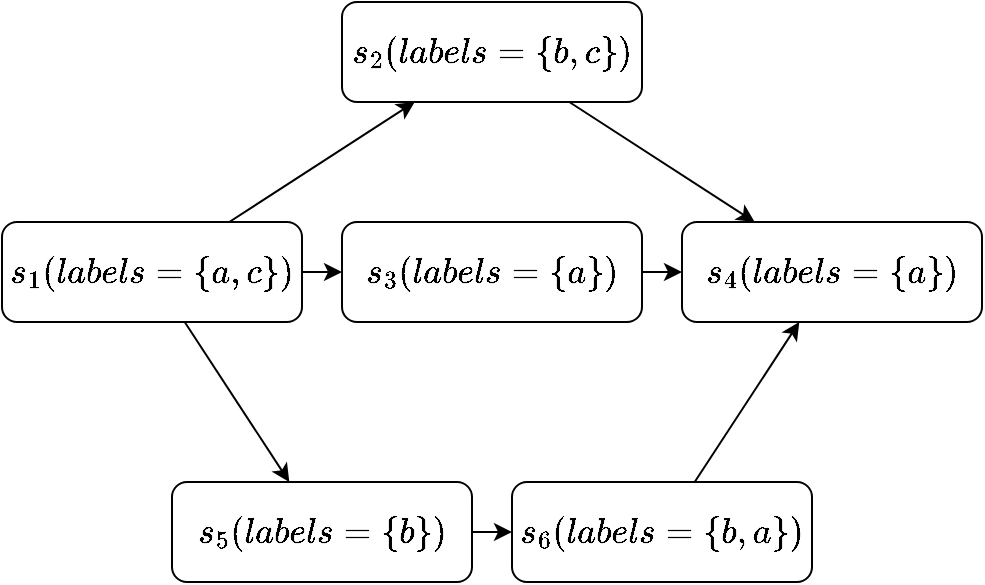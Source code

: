 <mxfile version="13.7.7" type="device" pages="2"><diagram id="LszrhgxwhSpWL1BFKSLA" name="Page-1"><mxGraphModel dx="813" dy="407" grid="1" gridSize="10" guides="1" tooltips="1" connect="1" arrows="1" fold="1" page="1" pageScale="1" pageWidth="850" pageHeight="1100" math="1" shadow="0"><root><mxCell id="0"/><mxCell id="1" parent="0"/><mxCell id="jBVH2BUNRCZcAchBXvPY-4" value="$$s_2(&lt;br style=&quot;font-size: 15px;&quot;&gt;labels=\{b, c\})$$" style="rounded=1;whiteSpace=wrap;html=1;fontSize=15;" vertex="1" parent="1"><mxGeometry x="280" y="170" width="150" height="50" as="geometry"/></mxCell><mxCell id="jBVH2BUNRCZcAchBXvPY-7" value="" style="endArrow=classic;html=1;fontSize=15;" edge="1" parent="1" source="jBVH2BUNRCZcAchBXvPY-1" target="jBVH2BUNRCZcAchBXvPY-5"><mxGeometry width="50" height="50" relative="1" as="geometry"><mxPoint x="220" y="160" as="sourcePoint"/><mxPoint x="270" y="110" as="targetPoint"/></mxGeometry></mxCell><mxCell id="jBVH2BUNRCZcAchBXvPY-9" value="" style="endArrow=classic;html=1;fontSize=15;" edge="1" parent="1" source="jBVH2BUNRCZcAchBXvPY-6" target="jBVH2BUNRCZcAchBXvPY-3"><mxGeometry width="50" height="50" relative="1" as="geometry"><mxPoint x="320" y="450" as="sourcePoint"/><mxPoint x="380" y="450" as="targetPoint"/></mxGeometry></mxCell><mxCell id="jBVH2BUNRCZcAchBXvPY-10" value="" style="endArrow=classic;html=1;fontSize=15;" edge="1" parent="1" source="jBVH2BUNRCZcAchBXvPY-1" target="jBVH2BUNRCZcAchBXvPY-4"><mxGeometry width="50" height="50" relative="1" as="geometry"><mxPoint x="198.846" y="350" as="sourcePoint"/><mxPoint x="231.154" y="420" as="targetPoint"/></mxGeometry></mxCell><mxCell id="jBVH2BUNRCZcAchBXvPY-11" value="" style="endArrow=classic;html=1;fontSize=15;" edge="1" parent="1" source="jBVH2BUNRCZcAchBXvPY-4" target="jBVH2BUNRCZcAchBXvPY-3"><mxGeometry width="50" height="50" relative="1" as="geometry"><mxPoint x="230" y="290" as="sourcePoint"/><mxPoint x="320" y="230" as="targetPoint"/></mxGeometry></mxCell><mxCell id="jBVH2BUNRCZcAchBXvPY-14" value="" style="group" vertex="1" connectable="0" parent="1"><mxGeometry x="195" y="410" width="320" height="50" as="geometry"/></mxCell><mxCell id="jBVH2BUNRCZcAchBXvPY-5" value="$$s_5(&lt;br style=&quot;font-size: 15px;&quot;&gt;labels=\{b\})$$" style="rounded=1;whiteSpace=wrap;html=1;fontSize=15;" vertex="1" parent="jBVH2BUNRCZcAchBXvPY-14"><mxGeometry width="150" height="50" as="geometry"/></mxCell><mxCell id="jBVH2BUNRCZcAchBXvPY-6" value="$$s_6(&lt;br style=&quot;font-size: 15px;&quot;&gt;labels=\{b, a\})$$" style="rounded=1;whiteSpace=wrap;html=1;fontSize=15;" vertex="1" parent="jBVH2BUNRCZcAchBXvPY-14"><mxGeometry x="170" width="150" height="50" as="geometry"/></mxCell><mxCell id="jBVH2BUNRCZcAchBXvPY-8" value="" style="endArrow=classic;html=1;fontSize=15;" edge="1" parent="jBVH2BUNRCZcAchBXvPY-14" source="jBVH2BUNRCZcAchBXvPY-5" target="jBVH2BUNRCZcAchBXvPY-6"><mxGeometry width="50" height="50" relative="1" as="geometry"><mxPoint x="198.846" y="291.667" as="sourcePoint"/><mxPoint x="231.154" y="350" as="targetPoint"/></mxGeometry></mxCell><mxCell id="jBVH2BUNRCZcAchBXvPY-15" value="" style="group" vertex="1" connectable="0" parent="1"><mxGeometry x="110" y="280" width="490" height="50" as="geometry"/></mxCell><mxCell id="jBVH2BUNRCZcAchBXvPY-1" value="$$s_1(&lt;br style=&quot;font-size: 15px;&quot;&gt;labels=\{a,c\})$$" style="rounded=1;whiteSpace=wrap;html=1;fontSize=15;" vertex="1" parent="jBVH2BUNRCZcAchBXvPY-15"><mxGeometry width="150" height="50" as="geometry"/></mxCell><mxCell id="jBVH2BUNRCZcAchBXvPY-2" value="$$s_3(&lt;br style=&quot;font-size: 15px;&quot;&gt;labels=\{a\})$$" style="rounded=1;whiteSpace=wrap;html=1;fontSize=15;" vertex="1" parent="jBVH2BUNRCZcAchBXvPY-15"><mxGeometry x="170" width="150" height="50" as="geometry"/></mxCell><mxCell id="jBVH2BUNRCZcAchBXvPY-3" value="$$s_4(&lt;br style=&quot;font-size: 15px;&quot;&gt;labels=\{a\})$$" style="rounded=1;whiteSpace=wrap;html=1;fontSize=15;" vertex="1" parent="jBVH2BUNRCZcAchBXvPY-15"><mxGeometry x="340" width="150" height="50" as="geometry"/></mxCell><mxCell id="jBVH2BUNRCZcAchBXvPY-13" value="" style="endArrow=classic;html=1;fontSize=15;" edge="1" parent="jBVH2BUNRCZcAchBXvPY-15" source="jBVH2BUNRCZcAchBXvPY-1" target="jBVH2BUNRCZcAchBXvPY-2"><mxGeometry width="50" height="50" relative="1" as="geometry"><mxPoint x="440" y="266.667" as="sourcePoint"/><mxPoint x="460" y="266.667" as="targetPoint"/></mxGeometry></mxCell><mxCell id="jBVH2BUNRCZcAchBXvPY-12" value="" style="endArrow=classic;html=1;fontSize=15;" edge="1" parent="jBVH2BUNRCZcAchBXvPY-15" source="jBVH2BUNRCZcAchBXvPY-2" target="jBVH2BUNRCZcAchBXvPY-3"><mxGeometry width="50" height="50" relative="1" as="geometry"><mxPoint x="407.5" y="191.667" as="sourcePoint"/><mxPoint x="492.5" y="241.667" as="targetPoint"/></mxGeometry></mxCell></root></mxGraphModel></diagram><diagram id="eRpFnGxEwMzGH8nDw3or" name="Page-2"><mxGraphModel dx="981" dy="492" grid="1" gridSize="10" guides="1" tooltips="1" connect="1" arrows="1" fold="1" page="1" pageScale="1" pageWidth="850" pageHeight="1100" math="1" shadow="0"><root><mxCell id="tkwa7XxG4TdIVovsPyYm-0"/><mxCell id="tkwa7XxG4TdIVovsPyYm-1" parent="tkwa7XxG4TdIVovsPyYm-0"/><mxCell id="SQwC4Z_zk8D8wGQkmvMU-7" value="$$s_1(&lt;br style=&quot;font-size: 15px;&quot;&gt;labels=\{a,c\})$$" style="rounded=1;whiteSpace=wrap;html=1;fontSize=15;" vertex="1" parent="tkwa7XxG4TdIVovsPyYm-1"><mxGeometry x="120" y="290" width="150" height="50" as="geometry"/></mxCell><mxCell id="SQwC4Z_zk8D8wGQkmvMU-9" value="$$s_4(&lt;br style=&quot;font-size: 15px;&quot;&gt;labels=\{a\})$$" style="rounded=1;whiteSpace=wrap;html=1;fontSize=15;" vertex="1" parent="tkwa7XxG4TdIVovsPyYm-1"><mxGeometry x="330" y="290" width="150" height="50" as="geometry"/></mxCell><mxCell id="SQwC4Z_zk8D8wGQkmvMU-10" value="" style="endArrow=classic;html=1;fontSize=15;" edge="1" parent="tkwa7XxG4TdIVovsPyYm-1" source="SQwC4Z_zk8D8wGQkmvMU-7" target="SQwC4Z_zk8D8wGQkmvMU-9"><mxGeometry width="50" height="50" relative="1" as="geometry"><mxPoint x="560" y="556.667" as="sourcePoint"/><mxPoint x="290" y="315" as="targetPoint"/></mxGeometry></mxCell><mxCell id="SQwC4Z_zk8D8wGQkmvMU-12" value="" style="endArrow=classic;html=1;fontSize=15;entryX=0;entryY=0.75;entryDx=0;entryDy=0;exitX=1;exitY=0.75;exitDx=0;exitDy=0;" edge="1" parent="tkwa7XxG4TdIVovsPyYm-1" source="SQwC4Z_zk8D8wGQkmvMU-7" target="SQwC4Z_zk8D8wGQkmvMU-9"><mxGeometry width="50" height="50" relative="1" as="geometry"><mxPoint x="280" y="325" as="sourcePoint"/><mxPoint x="470" y="325" as="targetPoint"/><Array as="points"><mxPoint x="300" y="340"/></Array></mxGeometry></mxCell><mxCell id="SQwC4Z_zk8D8wGQkmvMU-13" value="" style="endArrow=classic;html=1;fontSize=15;exitX=1;exitY=0.25;exitDx=0;exitDy=0;entryX=0;entryY=0.25;entryDx=0;entryDy=0;" edge="1" parent="tkwa7XxG4TdIVovsPyYm-1" source="SQwC4Z_zk8D8wGQkmvMU-7" target="SQwC4Z_zk8D8wGQkmvMU-9"><mxGeometry width="50" height="50" relative="1" as="geometry"><mxPoint x="280" y="341.935" as="sourcePoint"/><mxPoint x="470" y="339.189" as="targetPoint"/><Array as="points"><mxPoint x="300" y="290"/></Array></mxGeometry></mxCell><mxCell id="SQwC4Z_zk8D8wGQkmvMU-27" value="" style="shape=table;html=1;whiteSpace=wrap;startSize=0;container=1;collapsible=0;childLayout=tableLayout;fontSize=15;" vertex="1" parent="tkwa7XxG4TdIVovsPyYm-1"><mxGeometry x="160" y="370" width="250" height="60.0" as="geometry"/></mxCell><mxCell id="SQwC4Z_zk8D8wGQkmvMU-28" value="" style="shape=partialRectangle;html=1;whiteSpace=wrap;collapsible=0;dropTarget=0;pointerEvents=0;fillColor=none;top=0;left=0;bottom=0;right=0;points=[[0,0.5],[1,0.5]];portConstraint=eastwest;" vertex="1" parent="SQwC4Z_zk8D8wGQkmvMU-27"><mxGeometry width="250" height="20" as="geometry"/></mxCell><mxCell id="SQwC4Z_zk8D8wGQkmvMU-29" value="&lt;font face=&quot;Computer Modern&quot; size=&quot;1&quot;&gt;&lt;b style=&quot;font-size: 14px&quot;&gt;Edge&lt;/b&gt;&lt;/font&gt;" style="shape=partialRectangle;html=1;whiteSpace=wrap;connectable=0;fillColor=none;top=0;left=0;bottom=0;right=0;overflow=hidden;" vertex="1" parent="SQwC4Z_zk8D8wGQkmvMU-28"><mxGeometry width="60" height="20" as="geometry"/></mxCell><mxCell id="SQwC4Z_zk8D8wGQkmvMU-30" value="&lt;font face=&quot;Computer Modern&quot; style=&quot;font-size: 14px&quot;&gt;&lt;b&gt;Contracted&lt;/b&gt;&lt;/font&gt;" style="shape=partialRectangle;html=1;whiteSpace=wrap;connectable=0;fillColor=none;top=0;left=0;bottom=0;right=0;overflow=hidden;" vertex="1" parent="SQwC4Z_zk8D8wGQkmvMU-28"><mxGeometry x="60" width="190" height="20" as="geometry"/></mxCell><mxCell id="SQwC4Z_zk8D8wGQkmvMU-32" value="" style="shape=partialRectangle;html=1;whiteSpace=wrap;collapsible=0;dropTarget=0;pointerEvents=0;fillColor=none;top=0;left=0;bottom=0;right=0;points=[[0,0.5],[1,0.5]];portConstraint=eastwest;" vertex="1" parent="SQwC4Z_zk8D8wGQkmvMU-27"><mxGeometry y="20" width="250" height="40" as="geometry"/></mxCell><mxCell id="SQwC4Z_zk8D8wGQkmvMU-33" value="$$(s_1, s_4)$$" style="shape=partialRectangle;html=1;whiteSpace=wrap;connectable=0;fillColor=none;top=0;left=0;bottom=0;right=0;overflow=hidden;" vertex="1" parent="SQwC4Z_zk8D8wGQkmvMU-32"><mxGeometry width="60" height="40" as="geometry"/></mxCell><mxCell id="SQwC4Z_zk8D8wGQkmvMU-34" value="$$\{[\{b, c\}], [\{a\}], [\{b\}, \{b, a\}]\}$$" style="shape=partialRectangle;html=1;whiteSpace=wrap;connectable=0;fillColor=none;top=0;left=0;bottom=0;right=0;overflow=hidden;" vertex="1" parent="SQwC4Z_zk8D8wGQkmvMU-32"><mxGeometry x="60" width="190" height="40" as="geometry"/></mxCell></root></mxGraphModel></diagram></mxfile>